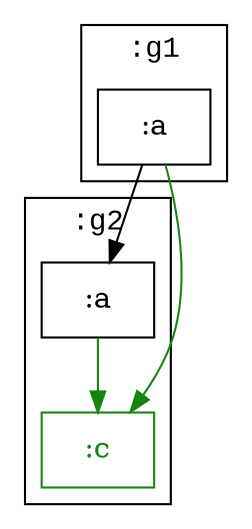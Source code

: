 digraph D {
    subgraph cluster_node1 { /* :g1 */
        label=":g1";
        shape="rectangle";
        fontname="Courier New";
        
        node2 [shape="rectangle",label=":a"]
    }
    
    subgraph cluster_node3 { /* :g2 */
        label=":g2";
        shape="rectangle";
        fontname="Courier New";
        
        node4 [shape="rectangle",label=":a"]
        node5 [color="#158510",fontcolor="#158510",shape="rectangle",label=":c"]
    }
    
    node2 -> node4 []
    node2 -> node5 [color="#158510",]
    node4 -> node5 [color="#158510",]
}
